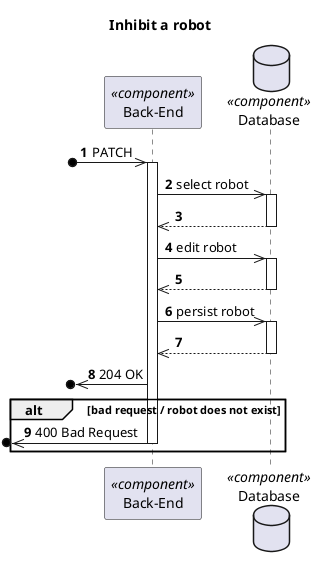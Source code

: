 @startuml Process View - Level 3

autonumber
skinparam packageStyle rect

title Inhibit a robot

participant "Back-End" as BE <<component>>
database "Database" as DB <<component>>

?o->> BE : PATCH

activate BE

BE ->> DB : select robot
activate DB
DB -->> BE
deactivate DB
BE ->> DB : edit robot
activate DB
DB -->> BE
deactivate DB
BE ->> DB : persist robot
activate DB
DB -->> BE
deactivate DB

?o<<- BE : 204 OK

alt bad request / robot does not exist
?o<<- BE : 400 Bad Request
deactivate BE
end

@enduml
